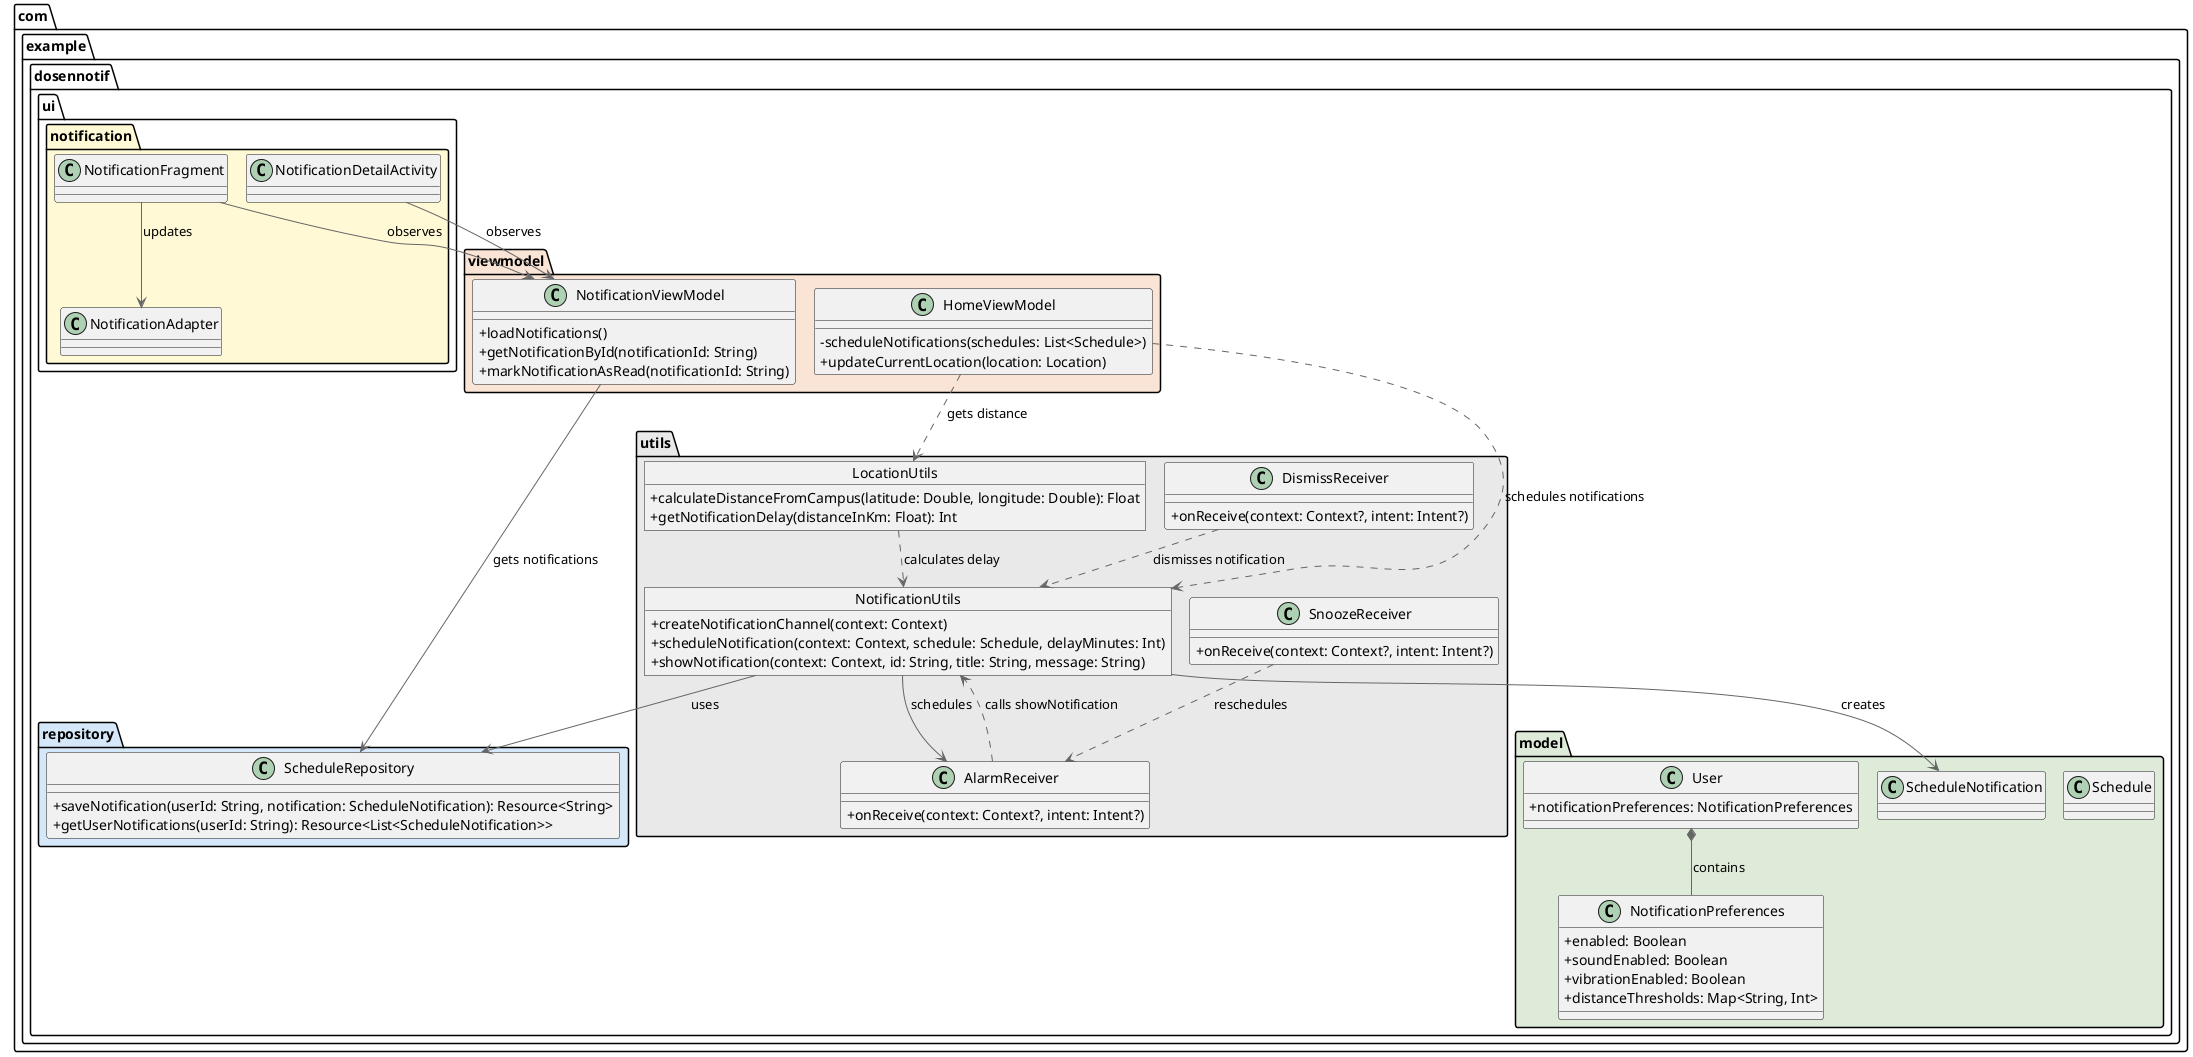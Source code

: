 @startuml "Aplikasi DosenNotif - Notification Flow"
!pragma layout smetana
skinparam classAttributeIconSize 0
skinparam backgroundColor white
skinparam ArrowColor #666666

package "com.example.dosennotif.utils" #E9E9E9 {
  object NotificationUtils {
    + createNotificationChannel(context: Context)
    + scheduleNotification(context: Context, schedule: Schedule, delayMinutes: Int)
    + showNotification(context: Context, id: String, title: String, message: String)
  }

  class AlarmReceiver {
    + onReceive(context: Context?, intent: Intent?)
  }

  class SnoozeReceiver {
    + onReceive(context: Context?, intent: Intent?)
  }

  class DismissReceiver {
    + onReceive(context: Context?, intent: Intent?)
  }

  object LocationUtils {
    + calculateDistanceFromCampus(latitude: Double, longitude: Double): Float
    + getNotificationDelay(distanceInKm: Float): Int
  }
}

package "com.example.dosennotif.repository" #D5E8F9 {
  class ScheduleRepository {
    + saveNotification(userId: String, notification: ScheduleNotification): Resource<String>
    + getUserNotifications(userId: String): Resource<List<ScheduleNotification>>
  }
}

package "com.example.dosennotif.model" #DEEBD8 {
  class Schedule
  class ScheduleNotification
  class User {
    + notificationPreferences: NotificationPreferences
  }
  class NotificationPreferences {
    + enabled: Boolean
    + soundEnabled: Boolean
    + vibrationEnabled: Boolean
    + distanceThresholds: Map<String, Int>
  }
}

package "com.example.dosennotif.viewmodel" #F9E4D5 {
  class HomeViewModel {
    - scheduleNotifications(schedules: List<Schedule>)
    + updateCurrentLocation(location: Location)
  }

  class NotificationViewModel {
    + loadNotifications()
    + getNotificationById(notificationId: String)
    + markNotificationAsRead(notificationId: String)
  }
}

package "com.example.dosennotif.ui.notification" #FFF9D5 {
  class NotificationFragment
  class NotificationDetailActivity
  class NotificationAdapter
}

' Relasi
NotificationUtils --> ScheduleRepository: uses
NotificationUtils --> AlarmReceiver: schedules
NotificationUtils --> ScheduleNotification: creates
LocationUtils ..> NotificationUtils: calculates delay

AlarmReceiver ..> NotificationUtils: calls showNotification
SnoozeReceiver ..> AlarmReceiver: reschedules
DismissReceiver ..> NotificationUtils: dismisses notification

HomeViewModel ..> NotificationUtils: schedules notifications
HomeViewModel ..> LocationUtils: gets distance

NotificationViewModel --> ScheduleRepository: gets notifications
NotificationFragment --> NotificationViewModel: observes
NotificationDetailActivity --> NotificationViewModel: observes

User *-- NotificationPreferences: contains
NotificationFragment --> NotificationAdapter: updates

@enduml